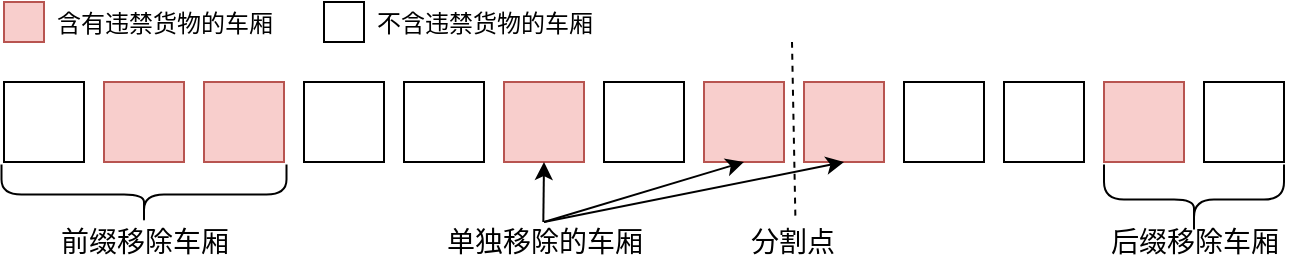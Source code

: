<mxfile version="16.5.3" type="github">
  <diagram id="WzrLIcee8Uv0exUfzh-z" name="第 1 页">
    <mxGraphModel dx="817" dy="468" grid="1" gridSize="10" guides="1" tooltips="1" connect="1" arrows="1" fold="1" page="1" pageScale="1" pageWidth="827" pageHeight="1169" math="0" shadow="0">
      <root>
        <mxCell id="0" />
        <mxCell id="1" parent="0" />
        <mxCell id="hrqttEmVb12-6mRyW3wM-1" value="" style="whiteSpace=wrap;html=1;aspect=fixed;" vertex="1" parent="1">
          <mxGeometry x="40" y="370" width="40" height="40" as="geometry" />
        </mxCell>
        <mxCell id="hrqttEmVb12-6mRyW3wM-3" value="" style="whiteSpace=wrap;html=1;aspect=fixed;fillColor=#f8cecc;strokeColor=#b85450;" vertex="1" parent="1">
          <mxGeometry x="90" y="370" width="40" height="40" as="geometry" />
        </mxCell>
        <mxCell id="hrqttEmVb12-6mRyW3wM-4" value="" style="whiteSpace=wrap;html=1;aspect=fixed;fillColor=#f8cecc;strokeColor=#b85450;" vertex="1" parent="1">
          <mxGeometry x="140" y="370" width="40" height="40" as="geometry" />
        </mxCell>
        <mxCell id="hrqttEmVb12-6mRyW3wM-5" value="" style="whiteSpace=wrap;html=1;aspect=fixed;" vertex="1" parent="1">
          <mxGeometry x="240" y="370" width="40" height="40" as="geometry" />
        </mxCell>
        <mxCell id="hrqttEmVb12-6mRyW3wM-6" value="" style="whiteSpace=wrap;html=1;aspect=fixed;fillColor=#f8cecc;strokeColor=#b85450;" vertex="1" parent="1">
          <mxGeometry x="290" y="370" width="40" height="40" as="geometry" />
        </mxCell>
        <mxCell id="hrqttEmVb12-6mRyW3wM-7" value="" style="whiteSpace=wrap;html=1;aspect=fixed;" vertex="1" parent="1">
          <mxGeometry x="340" y="370" width="40" height="40" as="geometry" />
        </mxCell>
        <mxCell id="hrqttEmVb12-6mRyW3wM-12" value="" style="whiteSpace=wrap;html=1;aspect=fixed;fillColor=#f8cecc;strokeColor=#b85450;" vertex="1" parent="1">
          <mxGeometry x="390" y="370" width="40" height="40" as="geometry" />
        </mxCell>
        <mxCell id="hrqttEmVb12-6mRyW3wM-13" value="" style="whiteSpace=wrap;html=1;aspect=fixed;fillColor=#f8cecc;strokeColor=#b85450;" vertex="1" parent="1">
          <mxGeometry x="440" y="370" width="40" height="40" as="geometry" />
        </mxCell>
        <mxCell id="hrqttEmVb12-6mRyW3wM-14" value="" style="whiteSpace=wrap;html=1;aspect=fixed;" vertex="1" parent="1">
          <mxGeometry x="490" y="370" width="40" height="40" as="geometry" />
        </mxCell>
        <mxCell id="hrqttEmVb12-6mRyW3wM-15" value="" style="whiteSpace=wrap;html=1;aspect=fixed;" vertex="1" parent="1">
          <mxGeometry x="540" y="370" width="40" height="40" as="geometry" />
        </mxCell>
        <mxCell id="hrqttEmVb12-6mRyW3wM-16" value="" style="whiteSpace=wrap;html=1;aspect=fixed;fillColor=#f8cecc;strokeColor=#b85450;" vertex="1" parent="1">
          <mxGeometry x="590" y="370" width="40" height="40" as="geometry" />
        </mxCell>
        <mxCell id="hrqttEmVb12-6mRyW3wM-17" value="" style="whiteSpace=wrap;html=1;aspect=fixed;" vertex="1" parent="1">
          <mxGeometry x="640" y="370" width="40" height="40" as="geometry" />
        </mxCell>
        <mxCell id="hrqttEmVb12-6mRyW3wM-18" value="" style="shape=curlyBracket;whiteSpace=wrap;html=1;rounded=1;flipH=1;rotation=90;" vertex="1" parent="1">
          <mxGeometry x="617.5" y="383.75" width="35" height="90" as="geometry" />
        </mxCell>
        <mxCell id="hrqttEmVb12-6mRyW3wM-20" value="&lt;font style=&quot;font-size: 14px&quot;&gt;后缀移除车厢&lt;/font&gt;" style="text;html=1;resizable=0;autosize=1;align=center;verticalAlign=middle;points=[];fillColor=none;strokeColor=none;rounded=0;" vertex="1" parent="1">
          <mxGeometry x="585" y="440" width="100" height="20" as="geometry" />
        </mxCell>
        <mxCell id="hrqttEmVb12-6mRyW3wM-21" value="" style="shape=curlyBracket;whiteSpace=wrap;html=1;rounded=1;flipH=1;rotation=90;" vertex="1" parent="1">
          <mxGeometry x="95" y="355" width="30" height="142.5" as="geometry" />
        </mxCell>
        <mxCell id="hrqttEmVb12-6mRyW3wM-22" value="&lt;font style=&quot;font-size: 14px&quot;&gt;前缀移除车厢&lt;/font&gt;" style="text;html=1;resizable=0;autosize=1;align=center;verticalAlign=middle;points=[];fillColor=none;strokeColor=none;rounded=0;" vertex="1" parent="1">
          <mxGeometry x="60" y="440" width="100" height="20" as="geometry" />
        </mxCell>
        <mxCell id="hrqttEmVb12-6mRyW3wM-23" value="" style="endArrow=none;dashed=1;html=1;rounded=0;exitX=0.528;exitY=-0.159;exitDx=0;exitDy=0;exitPerimeter=0;" edge="1" parent="1" source="hrqttEmVb12-6mRyW3wM-24">
          <mxGeometry width="50" height="50" relative="1" as="geometry">
            <mxPoint x="434" y="430" as="sourcePoint" />
            <mxPoint x="434" y="350" as="targetPoint" />
          </mxGeometry>
        </mxCell>
        <mxCell id="hrqttEmVb12-6mRyW3wM-24" value="&lt;font style=&quot;font-size: 14px&quot;&gt;分割点&lt;/font&gt;" style="text;html=1;resizable=0;autosize=1;align=center;verticalAlign=middle;points=[];fillColor=none;strokeColor=none;rounded=0;" vertex="1" parent="1">
          <mxGeometry x="404" y="440" width="60" height="20" as="geometry" />
        </mxCell>
        <mxCell id="hrqttEmVb12-6mRyW3wM-25" value="" style="whiteSpace=wrap;html=1;aspect=fixed;" vertex="1" parent="1">
          <mxGeometry x="190" y="370" width="40" height="40" as="geometry" />
        </mxCell>
        <mxCell id="hrqttEmVb12-6mRyW3wM-31" value="单独移除的车厢" style="text;html=1;resizable=0;autosize=1;align=center;verticalAlign=middle;points=[];fillColor=none;strokeColor=none;rounded=0;fontSize=14;" vertex="1" parent="1">
          <mxGeometry x="255" y="440" width="110" height="20" as="geometry" />
        </mxCell>
        <mxCell id="hrqttEmVb12-6mRyW3wM-32" value="" style="endArrow=classic;html=1;rounded=0;fontSize=14;entryX=0.5;entryY=1;entryDx=0;entryDy=0;" edge="1" parent="1" target="hrqttEmVb12-6mRyW3wM-6">
          <mxGeometry width="50" height="50" relative="1" as="geometry">
            <mxPoint x="309.66" y="440" as="sourcePoint" />
            <mxPoint x="309.66" y="415" as="targetPoint" />
          </mxGeometry>
        </mxCell>
        <mxCell id="hrqttEmVb12-6mRyW3wM-33" value="" style="endArrow=classic;html=1;rounded=0;fontSize=14;entryX=0.5;entryY=1;entryDx=0;entryDy=0;" edge="1" parent="1" target="hrqttEmVb12-6mRyW3wM-12">
          <mxGeometry width="50" height="50" relative="1" as="geometry">
            <mxPoint x="310" y="440" as="sourcePoint" />
            <mxPoint x="360" y="390" as="targetPoint" />
          </mxGeometry>
        </mxCell>
        <mxCell id="hrqttEmVb12-6mRyW3wM-34" value="" style="endArrow=classic;html=1;rounded=0;fontSize=14;entryX=0.5;entryY=1;entryDx=0;entryDy=0;" edge="1" parent="1" target="hrqttEmVb12-6mRyW3wM-13">
          <mxGeometry width="50" height="50" relative="1" as="geometry">
            <mxPoint x="310" y="440" as="sourcePoint" />
            <mxPoint x="365" y="390" as="targetPoint" />
          </mxGeometry>
        </mxCell>
        <mxCell id="hrqttEmVb12-6mRyW3wM-38" value="" style="whiteSpace=wrap;html=1;aspect=fixed;fontSize=14;fillColor=#f8cecc;strokeColor=#b85450;" vertex="1" parent="1">
          <mxGeometry x="40" y="330" width="20" height="20" as="geometry" />
        </mxCell>
        <mxCell id="hrqttEmVb12-6mRyW3wM-39" value="&lt;span style=&quot;font-size: 12px&quot;&gt;含有违禁货物的车厢&lt;/span&gt;" style="text;html=1;resizable=0;autosize=1;align=center;verticalAlign=middle;points=[];fillColor=none;strokeColor=none;rounded=0;fontSize=14;" vertex="1" parent="1">
          <mxGeometry x="60" y="330" width="120" height="20" as="geometry" />
        </mxCell>
        <mxCell id="hrqttEmVb12-6mRyW3wM-41" value="" style="whiteSpace=wrap;html=1;aspect=fixed;fontSize=14;" vertex="1" parent="1">
          <mxGeometry x="200" y="330" width="20" height="20" as="geometry" />
        </mxCell>
        <mxCell id="hrqttEmVb12-6mRyW3wM-42" value="&lt;span style=&quot;font-size: 12px&quot;&gt;不含违禁货物的车厢&lt;/span&gt;" style="text;html=1;resizable=0;autosize=1;align=center;verticalAlign=middle;points=[];fillColor=none;strokeColor=none;rounded=0;fontSize=14;" vertex="1" parent="1">
          <mxGeometry x="220" y="330" width="120" height="20" as="geometry" />
        </mxCell>
      </root>
    </mxGraphModel>
  </diagram>
</mxfile>
